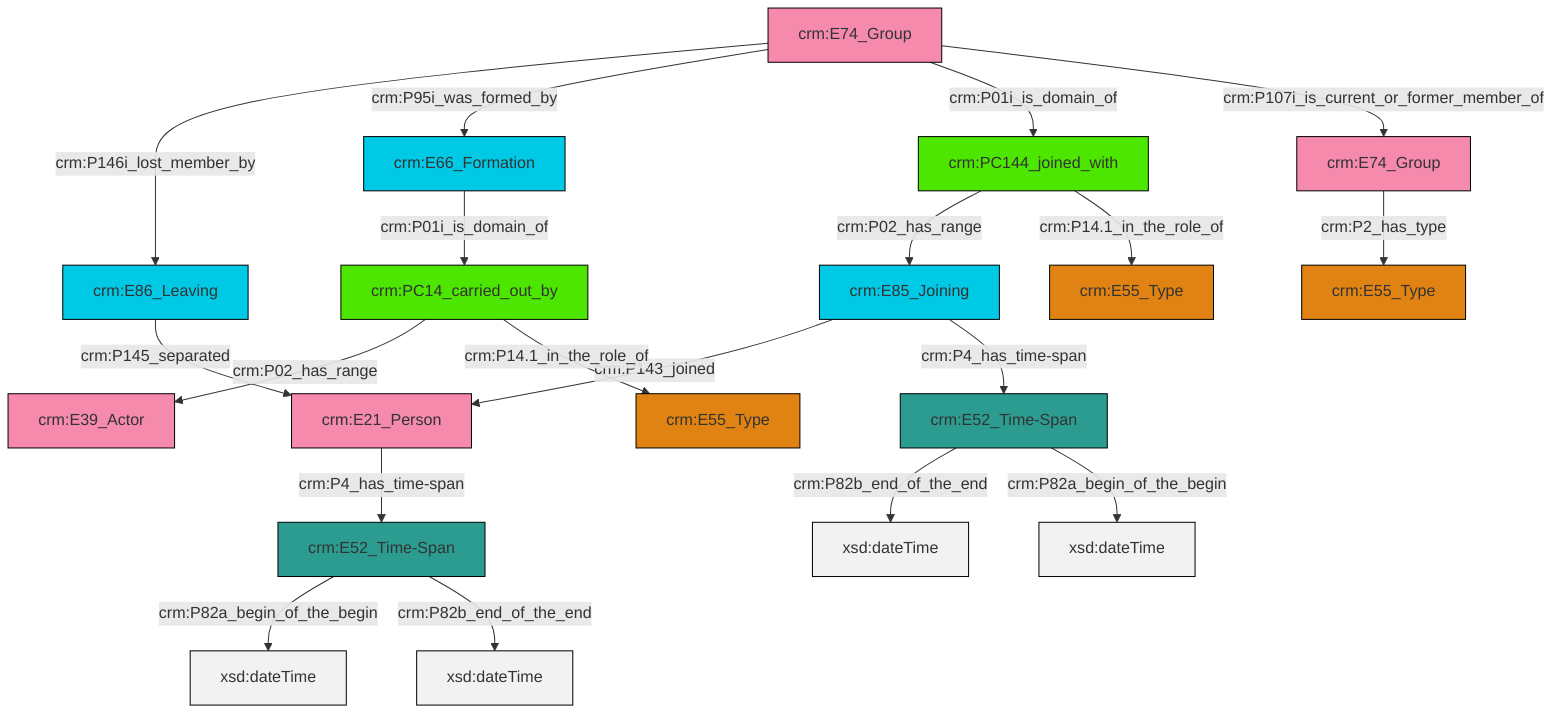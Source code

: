graph TD
classDef Literal fill:#f2f2f2,stroke:#000000;
classDef CRM_Entity fill:#FFFFFF,stroke:#000000;
classDef Temporal_Entity fill:#00C9E6, stroke:#000000;
classDef Type fill:#E18312, stroke:#000000;
classDef Time-Span fill:#2C9C91, stroke:#000000;
classDef Appellation fill:#FFEB7F, stroke:#000000;
classDef Place fill:#008836, stroke:#000000;
classDef Persistent_Item fill:#B266B2, stroke:#000000;
classDef Conceptual_Object fill:#FFD700, stroke:#000000;
classDef Physical_Thing fill:#D2B48C, stroke:#000000;
classDef Actor fill:#f58aad, stroke:#000000;
classDef PC_Classes fill:#4ce600, stroke:#000000;
classDef Multi fill:#cccccc,stroke:#000000;

6["crm:E74_Group"]:::Actor -->|crm:P146i_lost_member_by| 7["crm:E86_Leaving"]:::Temporal_Entity
8["crm:PC144_joined_with"]:::PC_Classes -->|crm:P02_has_range| 9["crm:E85_Joining"]:::Temporal_Entity
6["crm:E74_Group"]:::Actor -->|crm:P95i_was_formed_by| 10["crm:E66_Formation"]:::Temporal_Entity
11["crm:E52_Time-Span"]:::Time-Span -->|crm:P82b_end_of_the_end| 12[xsd:dateTime]:::Literal
4["crm:E52_Time-Span"]:::Time-Span -->|crm:P82a_begin_of_the_begin| 17[xsd:dateTime]:::Literal
10["crm:E66_Formation"]:::Temporal_Entity -->|crm:P01i_is_domain_of| 18["crm:PC14_carried_out_by"]:::PC_Classes
6["crm:E74_Group"]:::Actor -->|crm:P01i_is_domain_of| 8["crm:PC144_joined_with"]:::PC_Classes
23["crm:E74_Group"]:::Actor -->|crm:P2_has_type| 2["crm:E55_Type"]:::Type
7["crm:E86_Leaving"]:::Temporal_Entity -->|crm:P145_separated| 13["crm:E21_Person"]:::Actor
6["crm:E74_Group"]:::Actor -->|crm:P107i_is_current_or_former_member_of| 23["crm:E74_Group"]:::Actor
18["crm:PC14_carried_out_by"]:::PC_Classes -->|crm:P02_has_range| 0["crm:E39_Actor"]:::Actor
8["crm:PC144_joined_with"]:::PC_Classes -->|crm:P14.1_in_the_role_of| 19["crm:E55_Type"]:::Type
13["crm:E21_Person"]:::Actor -->|crm:P4_has_time-span| 4["crm:E52_Time-Span"]:::Time-Span
9["crm:E85_Joining"]:::Temporal_Entity -->|crm:P143_joined| 13["crm:E21_Person"]:::Actor
9["crm:E85_Joining"]:::Temporal_Entity -->|crm:P4_has_time-span| 11["crm:E52_Time-Span"]:::Time-Span
4["crm:E52_Time-Span"]:::Time-Span -->|crm:P82b_end_of_the_end| 30[xsd:dateTime]:::Literal
18["crm:PC14_carried_out_by"]:::PC_Classes -->|crm:P14.1_in_the_role_of| 24["crm:E55_Type"]:::Type
11["crm:E52_Time-Span"]:::Time-Span -->|crm:P82a_begin_of_the_begin| 34[xsd:dateTime]:::Literal